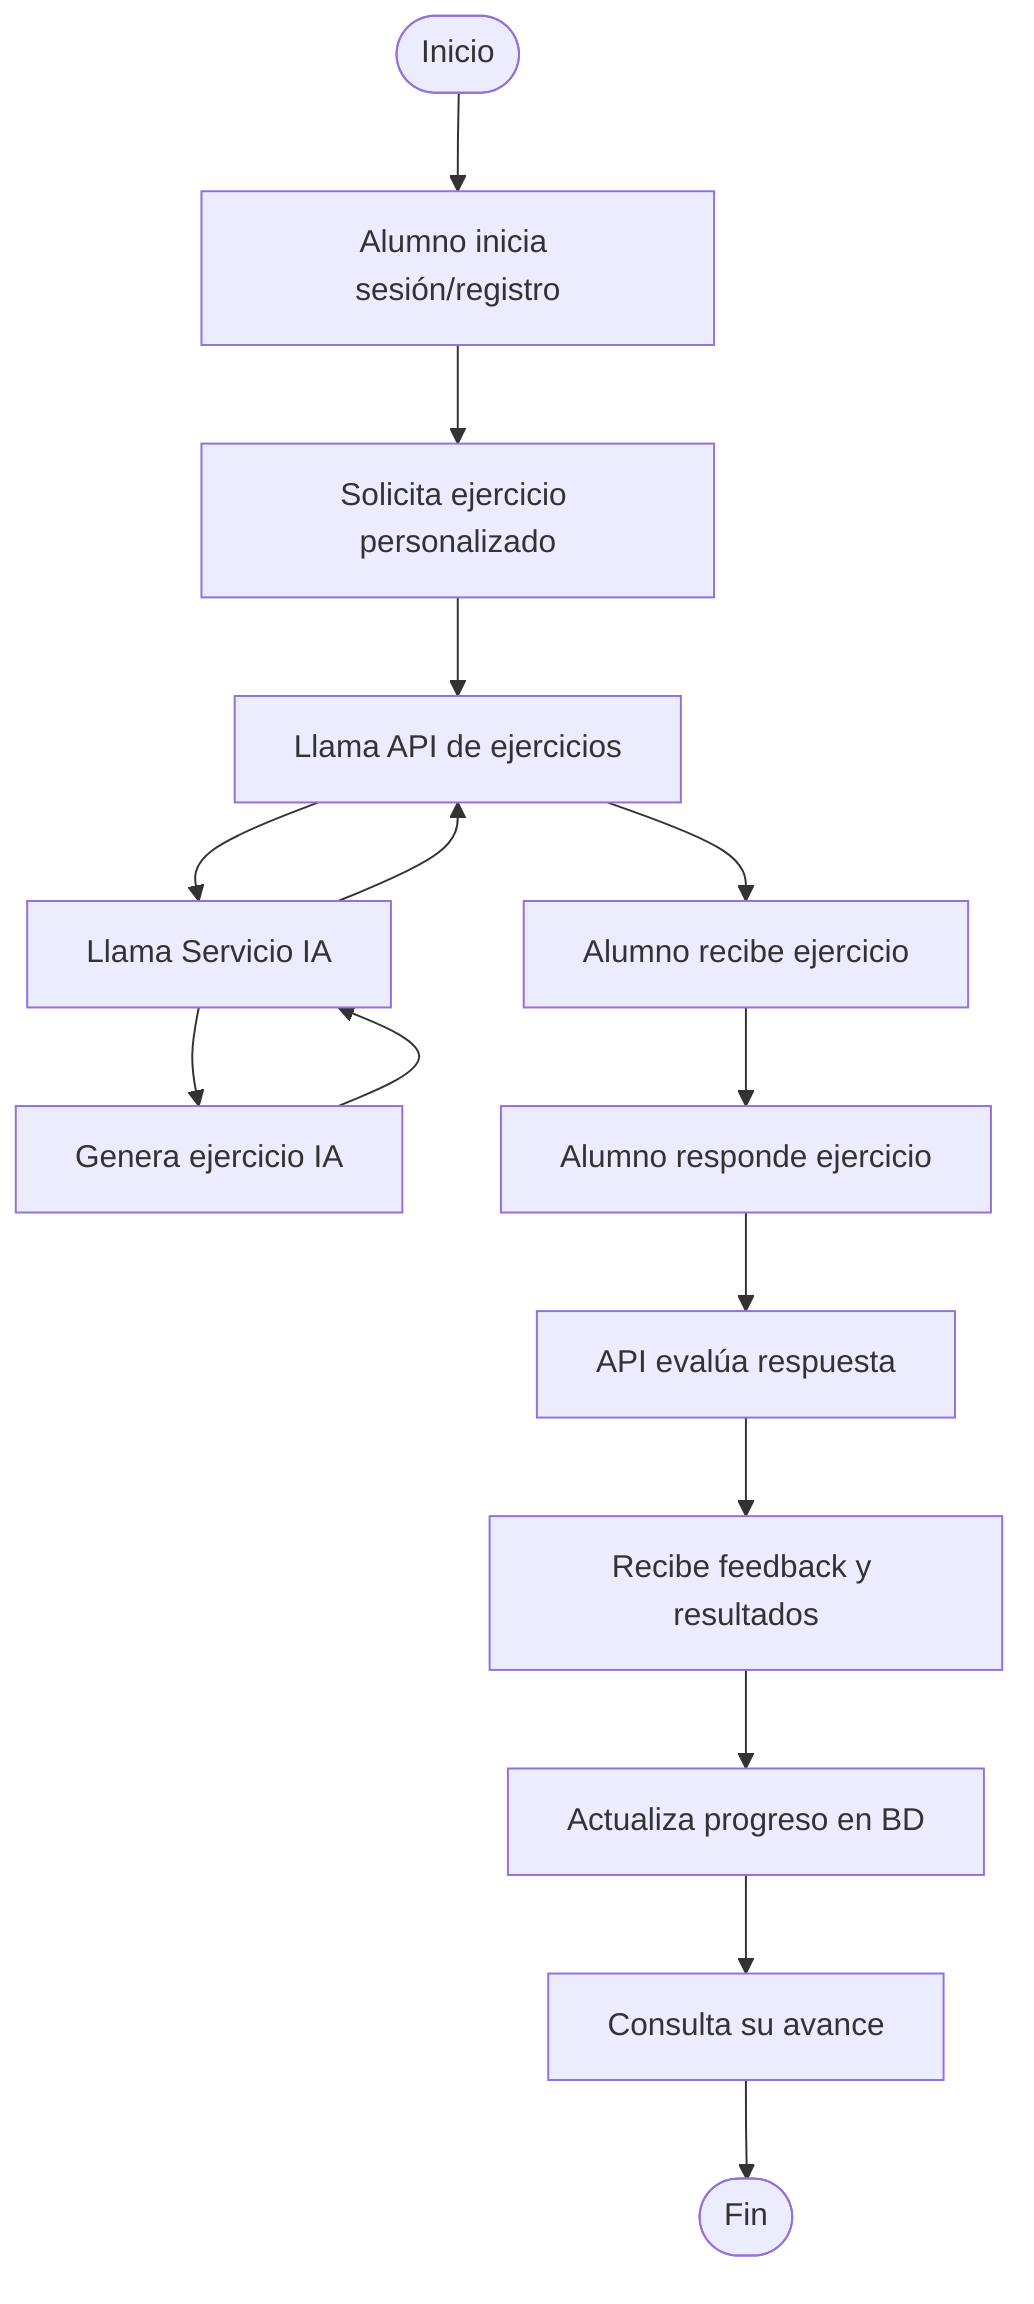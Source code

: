 flowchart TD
    InicioA([Inicio])
    LoginA[Alumno inicia sesión/registro]
    SolicitaEjercicio[Solicita ejercicio personalizado]
    APIEjercicio[Llama API de ejercicios]
    ServicioIA[Llama Servicio IA]
    ModeloIA[Genera ejercicio IA]
    RecibeEjercicio[Alumno recibe ejercicio]
    RespondeEjercicio[Alumno responde ejercicio]
    EvaluaRespuesta[API evalúa respuesta]
    Feedback[Recibe feedback y resultados]
    ActualizaProgreso[Actualiza progreso en BD]
    ConsultaProgreso[Consulta su avance]
    FinA([Fin])

    InicioA --> LoginA
    LoginA --> SolicitaEjercicio
    SolicitaEjercicio --> APIEjercicio
    APIEjercicio --> ServicioIA
    ServicioIA --> ModeloIA
    ModeloIA --> ServicioIA
    ServicioIA --> APIEjercicio
    APIEjercicio --> RecibeEjercicio
    RecibeEjercicio --> RespondeEjercicio
    RespondeEjercicio --> EvaluaRespuesta
    EvaluaRespuesta --> Feedback
    Feedback --> ActualizaProgreso
    ActualizaProgreso --> ConsultaProgreso
    ConsultaProgreso --> FinA